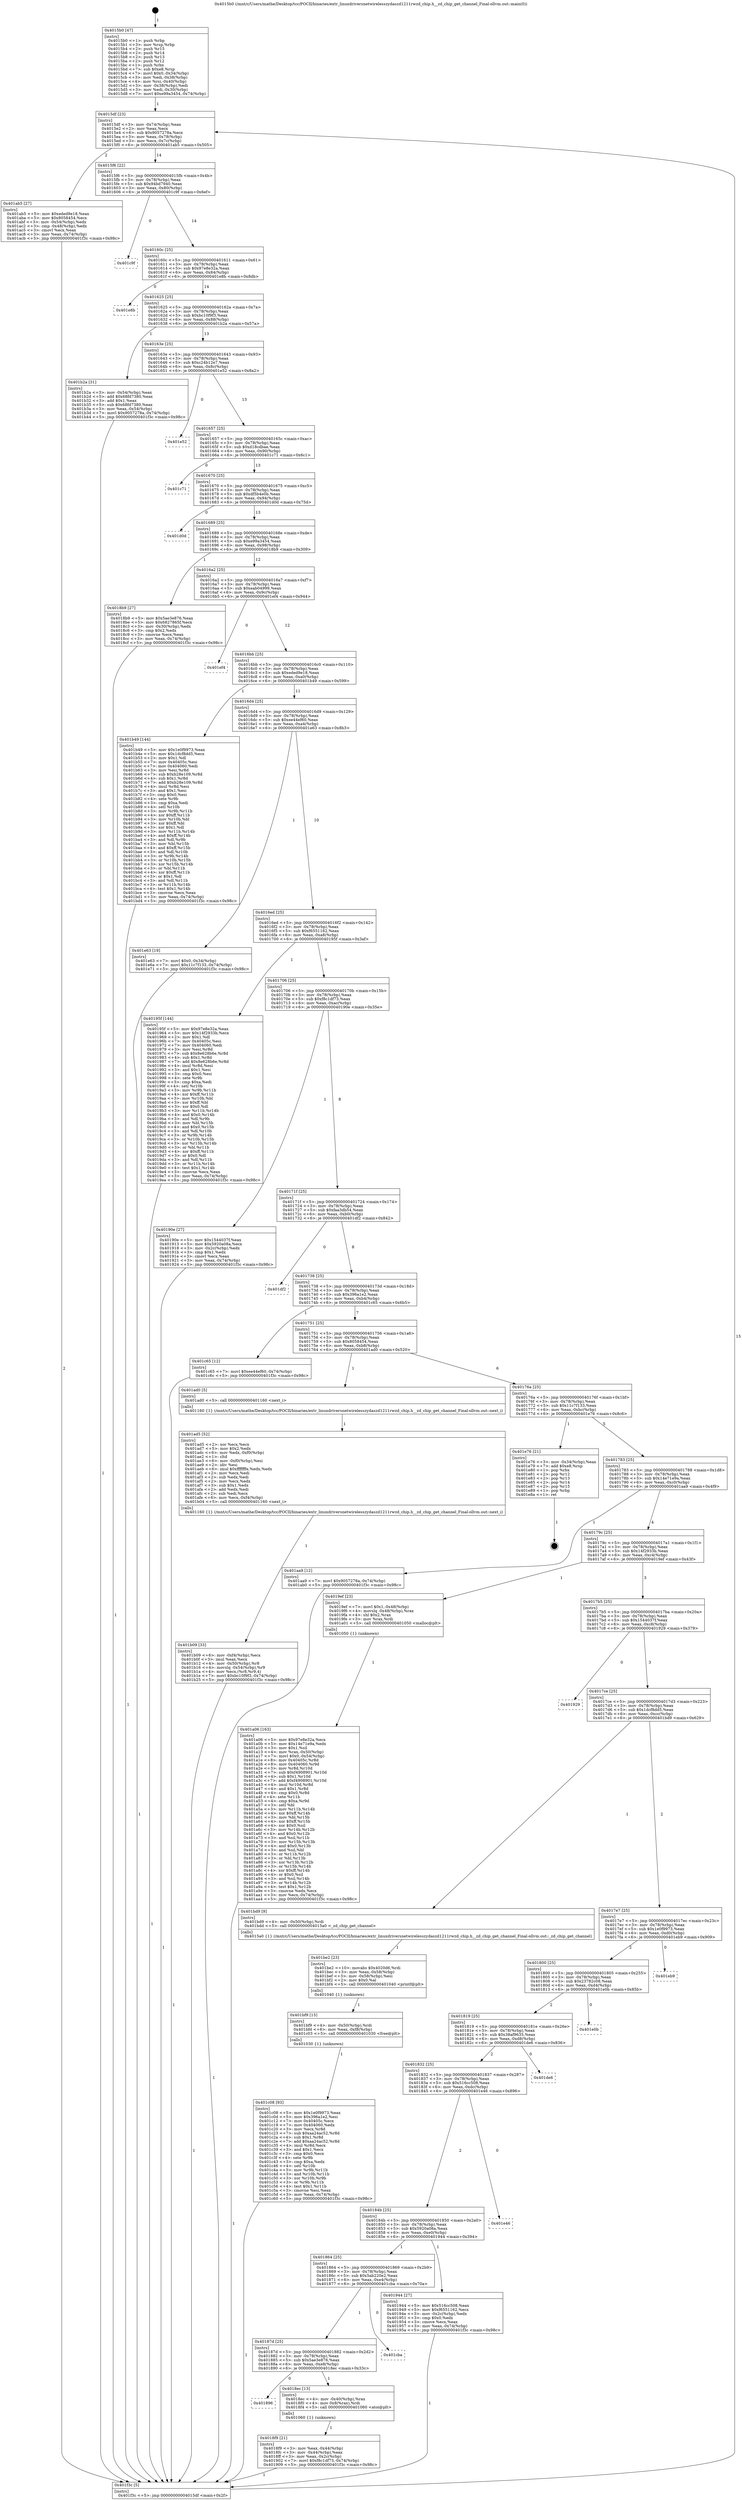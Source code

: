 digraph "0x4015b0" {
  label = "0x4015b0 (/mnt/c/Users/mathe/Desktop/tcc/POCII/binaries/extr_linuxdriversnetwirelesszydaszd1211rwzd_chip.h__zd_chip_get_channel_Final-ollvm.out::main(0))"
  labelloc = "t"
  node[shape=record]

  Entry [label="",width=0.3,height=0.3,shape=circle,fillcolor=black,style=filled]
  "0x4015df" [label="{
     0x4015df [23]\l
     | [instrs]\l
     &nbsp;&nbsp;0x4015df \<+3\>: mov -0x74(%rbp),%eax\l
     &nbsp;&nbsp;0x4015e2 \<+2\>: mov %eax,%ecx\l
     &nbsp;&nbsp;0x4015e4 \<+6\>: sub $0x9057278a,%ecx\l
     &nbsp;&nbsp;0x4015ea \<+3\>: mov %eax,-0x78(%rbp)\l
     &nbsp;&nbsp;0x4015ed \<+3\>: mov %ecx,-0x7c(%rbp)\l
     &nbsp;&nbsp;0x4015f0 \<+6\>: je 0000000000401ab5 \<main+0x505\>\l
  }"]
  "0x401ab5" [label="{
     0x401ab5 [27]\l
     | [instrs]\l
     &nbsp;&nbsp;0x401ab5 \<+5\>: mov $0xeded9e18,%eax\l
     &nbsp;&nbsp;0x401aba \<+5\>: mov $0x8058454,%ecx\l
     &nbsp;&nbsp;0x401abf \<+3\>: mov -0x54(%rbp),%edx\l
     &nbsp;&nbsp;0x401ac2 \<+3\>: cmp -0x48(%rbp),%edx\l
     &nbsp;&nbsp;0x401ac5 \<+3\>: cmovl %ecx,%eax\l
     &nbsp;&nbsp;0x401ac8 \<+3\>: mov %eax,-0x74(%rbp)\l
     &nbsp;&nbsp;0x401acb \<+5\>: jmp 0000000000401f3c \<main+0x98c\>\l
  }"]
  "0x4015f6" [label="{
     0x4015f6 [22]\l
     | [instrs]\l
     &nbsp;&nbsp;0x4015f6 \<+5\>: jmp 00000000004015fb \<main+0x4b\>\l
     &nbsp;&nbsp;0x4015fb \<+3\>: mov -0x78(%rbp),%eax\l
     &nbsp;&nbsp;0x4015fe \<+5\>: sub $0x94bd7940,%eax\l
     &nbsp;&nbsp;0x401603 \<+3\>: mov %eax,-0x80(%rbp)\l
     &nbsp;&nbsp;0x401606 \<+6\>: je 0000000000401c9f \<main+0x6ef\>\l
  }"]
  Exit [label="",width=0.3,height=0.3,shape=circle,fillcolor=black,style=filled,peripheries=2]
  "0x401c9f" [label="{
     0x401c9f\l
  }", style=dashed]
  "0x40160c" [label="{
     0x40160c [25]\l
     | [instrs]\l
     &nbsp;&nbsp;0x40160c \<+5\>: jmp 0000000000401611 \<main+0x61\>\l
     &nbsp;&nbsp;0x401611 \<+3\>: mov -0x78(%rbp),%eax\l
     &nbsp;&nbsp;0x401614 \<+5\>: sub $0x97e8e32a,%eax\l
     &nbsp;&nbsp;0x401619 \<+6\>: mov %eax,-0x84(%rbp)\l
     &nbsp;&nbsp;0x40161f \<+6\>: je 0000000000401e8b \<main+0x8db\>\l
  }"]
  "0x401c08" [label="{
     0x401c08 [93]\l
     | [instrs]\l
     &nbsp;&nbsp;0x401c08 \<+5\>: mov $0x1e0f9973,%eax\l
     &nbsp;&nbsp;0x401c0d \<+5\>: mov $0x396a1e2,%esi\l
     &nbsp;&nbsp;0x401c12 \<+7\>: mov 0x40405c,%ecx\l
     &nbsp;&nbsp;0x401c19 \<+7\>: mov 0x404060,%edx\l
     &nbsp;&nbsp;0x401c20 \<+3\>: mov %ecx,%r8d\l
     &nbsp;&nbsp;0x401c23 \<+7\>: sub $0xaa24ac52,%r8d\l
     &nbsp;&nbsp;0x401c2a \<+4\>: sub $0x1,%r8d\l
     &nbsp;&nbsp;0x401c2e \<+7\>: add $0xaa24ac52,%r8d\l
     &nbsp;&nbsp;0x401c35 \<+4\>: imul %r8d,%ecx\l
     &nbsp;&nbsp;0x401c39 \<+3\>: and $0x1,%ecx\l
     &nbsp;&nbsp;0x401c3c \<+3\>: cmp $0x0,%ecx\l
     &nbsp;&nbsp;0x401c3f \<+4\>: sete %r9b\l
     &nbsp;&nbsp;0x401c43 \<+3\>: cmp $0xa,%edx\l
     &nbsp;&nbsp;0x401c46 \<+4\>: setl %r10b\l
     &nbsp;&nbsp;0x401c4a \<+3\>: mov %r9b,%r11b\l
     &nbsp;&nbsp;0x401c4d \<+3\>: and %r10b,%r11b\l
     &nbsp;&nbsp;0x401c50 \<+3\>: xor %r10b,%r9b\l
     &nbsp;&nbsp;0x401c53 \<+3\>: or %r9b,%r11b\l
     &nbsp;&nbsp;0x401c56 \<+4\>: test $0x1,%r11b\l
     &nbsp;&nbsp;0x401c5a \<+3\>: cmovne %esi,%eax\l
     &nbsp;&nbsp;0x401c5d \<+3\>: mov %eax,-0x74(%rbp)\l
     &nbsp;&nbsp;0x401c60 \<+5\>: jmp 0000000000401f3c \<main+0x98c\>\l
  }"]
  "0x401e8b" [label="{
     0x401e8b\l
  }", style=dashed]
  "0x401625" [label="{
     0x401625 [25]\l
     | [instrs]\l
     &nbsp;&nbsp;0x401625 \<+5\>: jmp 000000000040162a \<main+0x7a\>\l
     &nbsp;&nbsp;0x40162a \<+3\>: mov -0x78(%rbp),%eax\l
     &nbsp;&nbsp;0x40162d \<+5\>: sub $0xbc10f9f3,%eax\l
     &nbsp;&nbsp;0x401632 \<+6\>: mov %eax,-0x88(%rbp)\l
     &nbsp;&nbsp;0x401638 \<+6\>: je 0000000000401b2a \<main+0x57a\>\l
  }"]
  "0x401bf9" [label="{
     0x401bf9 [15]\l
     | [instrs]\l
     &nbsp;&nbsp;0x401bf9 \<+4\>: mov -0x50(%rbp),%rdi\l
     &nbsp;&nbsp;0x401bfd \<+6\>: mov %eax,-0xf8(%rbp)\l
     &nbsp;&nbsp;0x401c03 \<+5\>: call 0000000000401030 \<free@plt\>\l
     | [calls]\l
     &nbsp;&nbsp;0x401030 \{1\} (unknown)\l
  }"]
  "0x401b2a" [label="{
     0x401b2a [31]\l
     | [instrs]\l
     &nbsp;&nbsp;0x401b2a \<+3\>: mov -0x54(%rbp),%eax\l
     &nbsp;&nbsp;0x401b2d \<+5\>: add $0x68fd7380,%eax\l
     &nbsp;&nbsp;0x401b32 \<+3\>: add $0x1,%eax\l
     &nbsp;&nbsp;0x401b35 \<+5\>: sub $0x68fd7380,%eax\l
     &nbsp;&nbsp;0x401b3a \<+3\>: mov %eax,-0x54(%rbp)\l
     &nbsp;&nbsp;0x401b3d \<+7\>: movl $0x9057278a,-0x74(%rbp)\l
     &nbsp;&nbsp;0x401b44 \<+5\>: jmp 0000000000401f3c \<main+0x98c\>\l
  }"]
  "0x40163e" [label="{
     0x40163e [25]\l
     | [instrs]\l
     &nbsp;&nbsp;0x40163e \<+5\>: jmp 0000000000401643 \<main+0x93\>\l
     &nbsp;&nbsp;0x401643 \<+3\>: mov -0x78(%rbp),%eax\l
     &nbsp;&nbsp;0x401646 \<+5\>: sub $0xc24b12e7,%eax\l
     &nbsp;&nbsp;0x40164b \<+6\>: mov %eax,-0x8c(%rbp)\l
     &nbsp;&nbsp;0x401651 \<+6\>: je 0000000000401e52 \<main+0x8a2\>\l
  }"]
  "0x401be2" [label="{
     0x401be2 [23]\l
     | [instrs]\l
     &nbsp;&nbsp;0x401be2 \<+10\>: movabs $0x4020d6,%rdi\l
     &nbsp;&nbsp;0x401bec \<+3\>: mov %eax,-0x58(%rbp)\l
     &nbsp;&nbsp;0x401bef \<+3\>: mov -0x58(%rbp),%esi\l
     &nbsp;&nbsp;0x401bf2 \<+2\>: mov $0x0,%al\l
     &nbsp;&nbsp;0x401bf4 \<+5\>: call 0000000000401040 \<printf@plt\>\l
     | [calls]\l
     &nbsp;&nbsp;0x401040 \{1\} (unknown)\l
  }"]
  "0x401e52" [label="{
     0x401e52\l
  }", style=dashed]
  "0x401657" [label="{
     0x401657 [25]\l
     | [instrs]\l
     &nbsp;&nbsp;0x401657 \<+5\>: jmp 000000000040165c \<main+0xac\>\l
     &nbsp;&nbsp;0x40165c \<+3\>: mov -0x78(%rbp),%eax\l
     &nbsp;&nbsp;0x40165f \<+5\>: sub $0xd18cdbae,%eax\l
     &nbsp;&nbsp;0x401664 \<+6\>: mov %eax,-0x90(%rbp)\l
     &nbsp;&nbsp;0x40166a \<+6\>: je 0000000000401c71 \<main+0x6c1\>\l
  }"]
  "0x401b09" [label="{
     0x401b09 [33]\l
     | [instrs]\l
     &nbsp;&nbsp;0x401b09 \<+6\>: mov -0xf4(%rbp),%ecx\l
     &nbsp;&nbsp;0x401b0f \<+3\>: imul %eax,%ecx\l
     &nbsp;&nbsp;0x401b12 \<+4\>: mov -0x50(%rbp),%r8\l
     &nbsp;&nbsp;0x401b16 \<+4\>: movslq -0x54(%rbp),%r9\l
     &nbsp;&nbsp;0x401b1a \<+4\>: mov %ecx,(%r8,%r9,4)\l
     &nbsp;&nbsp;0x401b1e \<+7\>: movl $0xbc10f9f3,-0x74(%rbp)\l
     &nbsp;&nbsp;0x401b25 \<+5\>: jmp 0000000000401f3c \<main+0x98c\>\l
  }"]
  "0x401c71" [label="{
     0x401c71\l
  }", style=dashed]
  "0x401670" [label="{
     0x401670 [25]\l
     | [instrs]\l
     &nbsp;&nbsp;0x401670 \<+5\>: jmp 0000000000401675 \<main+0xc5\>\l
     &nbsp;&nbsp;0x401675 \<+3\>: mov -0x78(%rbp),%eax\l
     &nbsp;&nbsp;0x401678 \<+5\>: sub $0xdf5b4e0b,%eax\l
     &nbsp;&nbsp;0x40167d \<+6\>: mov %eax,-0x94(%rbp)\l
     &nbsp;&nbsp;0x401683 \<+6\>: je 0000000000401d0d \<main+0x75d\>\l
  }"]
  "0x401ad5" [label="{
     0x401ad5 [52]\l
     | [instrs]\l
     &nbsp;&nbsp;0x401ad5 \<+2\>: xor %ecx,%ecx\l
     &nbsp;&nbsp;0x401ad7 \<+5\>: mov $0x2,%edx\l
     &nbsp;&nbsp;0x401adc \<+6\>: mov %edx,-0xf0(%rbp)\l
     &nbsp;&nbsp;0x401ae2 \<+1\>: cltd\l
     &nbsp;&nbsp;0x401ae3 \<+6\>: mov -0xf0(%rbp),%esi\l
     &nbsp;&nbsp;0x401ae9 \<+2\>: idiv %esi\l
     &nbsp;&nbsp;0x401aeb \<+6\>: imul $0xfffffffe,%edx,%edx\l
     &nbsp;&nbsp;0x401af1 \<+2\>: mov %ecx,%edi\l
     &nbsp;&nbsp;0x401af3 \<+2\>: sub %edx,%edi\l
     &nbsp;&nbsp;0x401af5 \<+2\>: mov %ecx,%edx\l
     &nbsp;&nbsp;0x401af7 \<+3\>: sub $0x1,%edx\l
     &nbsp;&nbsp;0x401afa \<+2\>: add %edx,%edi\l
     &nbsp;&nbsp;0x401afc \<+2\>: sub %edi,%ecx\l
     &nbsp;&nbsp;0x401afe \<+6\>: mov %ecx,-0xf4(%rbp)\l
     &nbsp;&nbsp;0x401b04 \<+5\>: call 0000000000401160 \<next_i\>\l
     | [calls]\l
     &nbsp;&nbsp;0x401160 \{1\} (/mnt/c/Users/mathe/Desktop/tcc/POCII/binaries/extr_linuxdriversnetwirelesszydaszd1211rwzd_chip.h__zd_chip_get_channel_Final-ollvm.out::next_i)\l
  }"]
  "0x401d0d" [label="{
     0x401d0d\l
  }", style=dashed]
  "0x401689" [label="{
     0x401689 [25]\l
     | [instrs]\l
     &nbsp;&nbsp;0x401689 \<+5\>: jmp 000000000040168e \<main+0xde\>\l
     &nbsp;&nbsp;0x40168e \<+3\>: mov -0x78(%rbp),%eax\l
     &nbsp;&nbsp;0x401691 \<+5\>: sub $0xe99a3454,%eax\l
     &nbsp;&nbsp;0x401696 \<+6\>: mov %eax,-0x98(%rbp)\l
     &nbsp;&nbsp;0x40169c \<+6\>: je 00000000004018b9 \<main+0x309\>\l
  }"]
  "0x401a06" [label="{
     0x401a06 [163]\l
     | [instrs]\l
     &nbsp;&nbsp;0x401a06 \<+5\>: mov $0x97e8e32a,%ecx\l
     &nbsp;&nbsp;0x401a0b \<+5\>: mov $0x14e71e9a,%edx\l
     &nbsp;&nbsp;0x401a10 \<+3\>: mov $0x1,%sil\l
     &nbsp;&nbsp;0x401a13 \<+4\>: mov %rax,-0x50(%rbp)\l
     &nbsp;&nbsp;0x401a17 \<+7\>: movl $0x0,-0x54(%rbp)\l
     &nbsp;&nbsp;0x401a1e \<+8\>: mov 0x40405c,%r8d\l
     &nbsp;&nbsp;0x401a26 \<+8\>: mov 0x404060,%r9d\l
     &nbsp;&nbsp;0x401a2e \<+3\>: mov %r8d,%r10d\l
     &nbsp;&nbsp;0x401a31 \<+7\>: sub $0xf4908901,%r10d\l
     &nbsp;&nbsp;0x401a38 \<+4\>: sub $0x1,%r10d\l
     &nbsp;&nbsp;0x401a3c \<+7\>: add $0xf4908901,%r10d\l
     &nbsp;&nbsp;0x401a43 \<+4\>: imul %r10d,%r8d\l
     &nbsp;&nbsp;0x401a47 \<+4\>: and $0x1,%r8d\l
     &nbsp;&nbsp;0x401a4b \<+4\>: cmp $0x0,%r8d\l
     &nbsp;&nbsp;0x401a4f \<+4\>: sete %r11b\l
     &nbsp;&nbsp;0x401a53 \<+4\>: cmp $0xa,%r9d\l
     &nbsp;&nbsp;0x401a57 \<+3\>: setl %bl\l
     &nbsp;&nbsp;0x401a5a \<+3\>: mov %r11b,%r14b\l
     &nbsp;&nbsp;0x401a5d \<+4\>: xor $0xff,%r14b\l
     &nbsp;&nbsp;0x401a61 \<+3\>: mov %bl,%r15b\l
     &nbsp;&nbsp;0x401a64 \<+4\>: xor $0xff,%r15b\l
     &nbsp;&nbsp;0x401a68 \<+4\>: xor $0x0,%sil\l
     &nbsp;&nbsp;0x401a6c \<+3\>: mov %r14b,%r12b\l
     &nbsp;&nbsp;0x401a6f \<+4\>: and $0x0,%r12b\l
     &nbsp;&nbsp;0x401a73 \<+3\>: and %sil,%r11b\l
     &nbsp;&nbsp;0x401a76 \<+3\>: mov %r15b,%r13b\l
     &nbsp;&nbsp;0x401a79 \<+4\>: and $0x0,%r13b\l
     &nbsp;&nbsp;0x401a7d \<+3\>: and %sil,%bl\l
     &nbsp;&nbsp;0x401a80 \<+3\>: or %r11b,%r12b\l
     &nbsp;&nbsp;0x401a83 \<+3\>: or %bl,%r13b\l
     &nbsp;&nbsp;0x401a86 \<+3\>: xor %r13b,%r12b\l
     &nbsp;&nbsp;0x401a89 \<+3\>: or %r15b,%r14b\l
     &nbsp;&nbsp;0x401a8c \<+4\>: xor $0xff,%r14b\l
     &nbsp;&nbsp;0x401a90 \<+4\>: or $0x0,%sil\l
     &nbsp;&nbsp;0x401a94 \<+3\>: and %sil,%r14b\l
     &nbsp;&nbsp;0x401a97 \<+3\>: or %r14b,%r12b\l
     &nbsp;&nbsp;0x401a9a \<+4\>: test $0x1,%r12b\l
     &nbsp;&nbsp;0x401a9e \<+3\>: cmovne %edx,%ecx\l
     &nbsp;&nbsp;0x401aa1 \<+3\>: mov %ecx,-0x74(%rbp)\l
     &nbsp;&nbsp;0x401aa4 \<+5\>: jmp 0000000000401f3c \<main+0x98c\>\l
  }"]
  "0x4018b9" [label="{
     0x4018b9 [27]\l
     | [instrs]\l
     &nbsp;&nbsp;0x4018b9 \<+5\>: mov $0x5ae3e876,%eax\l
     &nbsp;&nbsp;0x4018be \<+5\>: mov $0x6827865f,%ecx\l
     &nbsp;&nbsp;0x4018c3 \<+3\>: mov -0x30(%rbp),%edx\l
     &nbsp;&nbsp;0x4018c6 \<+3\>: cmp $0x2,%edx\l
     &nbsp;&nbsp;0x4018c9 \<+3\>: cmovne %ecx,%eax\l
     &nbsp;&nbsp;0x4018cc \<+3\>: mov %eax,-0x74(%rbp)\l
     &nbsp;&nbsp;0x4018cf \<+5\>: jmp 0000000000401f3c \<main+0x98c\>\l
  }"]
  "0x4016a2" [label="{
     0x4016a2 [25]\l
     | [instrs]\l
     &nbsp;&nbsp;0x4016a2 \<+5\>: jmp 00000000004016a7 \<main+0xf7\>\l
     &nbsp;&nbsp;0x4016a7 \<+3\>: mov -0x78(%rbp),%eax\l
     &nbsp;&nbsp;0x4016aa \<+5\>: sub $0xeab04999,%eax\l
     &nbsp;&nbsp;0x4016af \<+6\>: mov %eax,-0x9c(%rbp)\l
     &nbsp;&nbsp;0x4016b5 \<+6\>: je 0000000000401ef4 \<main+0x944\>\l
  }"]
  "0x401f3c" [label="{
     0x401f3c [5]\l
     | [instrs]\l
     &nbsp;&nbsp;0x401f3c \<+5\>: jmp 00000000004015df \<main+0x2f\>\l
  }"]
  "0x4015b0" [label="{
     0x4015b0 [47]\l
     | [instrs]\l
     &nbsp;&nbsp;0x4015b0 \<+1\>: push %rbp\l
     &nbsp;&nbsp;0x4015b1 \<+3\>: mov %rsp,%rbp\l
     &nbsp;&nbsp;0x4015b4 \<+2\>: push %r15\l
     &nbsp;&nbsp;0x4015b6 \<+2\>: push %r14\l
     &nbsp;&nbsp;0x4015b8 \<+2\>: push %r13\l
     &nbsp;&nbsp;0x4015ba \<+2\>: push %r12\l
     &nbsp;&nbsp;0x4015bc \<+1\>: push %rbx\l
     &nbsp;&nbsp;0x4015bd \<+7\>: sub $0xe8,%rsp\l
     &nbsp;&nbsp;0x4015c4 \<+7\>: movl $0x0,-0x34(%rbp)\l
     &nbsp;&nbsp;0x4015cb \<+3\>: mov %edi,-0x38(%rbp)\l
     &nbsp;&nbsp;0x4015ce \<+4\>: mov %rsi,-0x40(%rbp)\l
     &nbsp;&nbsp;0x4015d2 \<+3\>: mov -0x38(%rbp),%edi\l
     &nbsp;&nbsp;0x4015d5 \<+3\>: mov %edi,-0x30(%rbp)\l
     &nbsp;&nbsp;0x4015d8 \<+7\>: movl $0xe99a3454,-0x74(%rbp)\l
  }"]
  "0x4018f9" [label="{
     0x4018f9 [21]\l
     | [instrs]\l
     &nbsp;&nbsp;0x4018f9 \<+3\>: mov %eax,-0x44(%rbp)\l
     &nbsp;&nbsp;0x4018fc \<+3\>: mov -0x44(%rbp),%eax\l
     &nbsp;&nbsp;0x4018ff \<+3\>: mov %eax,-0x2c(%rbp)\l
     &nbsp;&nbsp;0x401902 \<+7\>: movl $0xf8c1df73,-0x74(%rbp)\l
     &nbsp;&nbsp;0x401909 \<+5\>: jmp 0000000000401f3c \<main+0x98c\>\l
  }"]
  "0x401ef4" [label="{
     0x401ef4\l
  }", style=dashed]
  "0x4016bb" [label="{
     0x4016bb [25]\l
     | [instrs]\l
     &nbsp;&nbsp;0x4016bb \<+5\>: jmp 00000000004016c0 \<main+0x110\>\l
     &nbsp;&nbsp;0x4016c0 \<+3\>: mov -0x78(%rbp),%eax\l
     &nbsp;&nbsp;0x4016c3 \<+5\>: sub $0xeded9e18,%eax\l
     &nbsp;&nbsp;0x4016c8 \<+6\>: mov %eax,-0xa0(%rbp)\l
     &nbsp;&nbsp;0x4016ce \<+6\>: je 0000000000401b49 \<main+0x599\>\l
  }"]
  "0x401896" [label="{
     0x401896\l
  }", style=dashed]
  "0x401b49" [label="{
     0x401b49 [144]\l
     | [instrs]\l
     &nbsp;&nbsp;0x401b49 \<+5\>: mov $0x1e0f9973,%eax\l
     &nbsp;&nbsp;0x401b4e \<+5\>: mov $0x1dcf8dd5,%ecx\l
     &nbsp;&nbsp;0x401b53 \<+2\>: mov $0x1,%dl\l
     &nbsp;&nbsp;0x401b55 \<+7\>: mov 0x40405c,%esi\l
     &nbsp;&nbsp;0x401b5c \<+7\>: mov 0x404060,%edi\l
     &nbsp;&nbsp;0x401b63 \<+3\>: mov %esi,%r8d\l
     &nbsp;&nbsp;0x401b66 \<+7\>: sub $0xb28e109,%r8d\l
     &nbsp;&nbsp;0x401b6d \<+4\>: sub $0x1,%r8d\l
     &nbsp;&nbsp;0x401b71 \<+7\>: add $0xb28e109,%r8d\l
     &nbsp;&nbsp;0x401b78 \<+4\>: imul %r8d,%esi\l
     &nbsp;&nbsp;0x401b7c \<+3\>: and $0x1,%esi\l
     &nbsp;&nbsp;0x401b7f \<+3\>: cmp $0x0,%esi\l
     &nbsp;&nbsp;0x401b82 \<+4\>: sete %r9b\l
     &nbsp;&nbsp;0x401b86 \<+3\>: cmp $0xa,%edi\l
     &nbsp;&nbsp;0x401b89 \<+4\>: setl %r10b\l
     &nbsp;&nbsp;0x401b8d \<+3\>: mov %r9b,%r11b\l
     &nbsp;&nbsp;0x401b90 \<+4\>: xor $0xff,%r11b\l
     &nbsp;&nbsp;0x401b94 \<+3\>: mov %r10b,%bl\l
     &nbsp;&nbsp;0x401b97 \<+3\>: xor $0xff,%bl\l
     &nbsp;&nbsp;0x401b9a \<+3\>: xor $0x1,%dl\l
     &nbsp;&nbsp;0x401b9d \<+3\>: mov %r11b,%r14b\l
     &nbsp;&nbsp;0x401ba0 \<+4\>: and $0xff,%r14b\l
     &nbsp;&nbsp;0x401ba4 \<+3\>: and %dl,%r9b\l
     &nbsp;&nbsp;0x401ba7 \<+3\>: mov %bl,%r15b\l
     &nbsp;&nbsp;0x401baa \<+4\>: and $0xff,%r15b\l
     &nbsp;&nbsp;0x401bae \<+3\>: and %dl,%r10b\l
     &nbsp;&nbsp;0x401bb1 \<+3\>: or %r9b,%r14b\l
     &nbsp;&nbsp;0x401bb4 \<+3\>: or %r10b,%r15b\l
     &nbsp;&nbsp;0x401bb7 \<+3\>: xor %r15b,%r14b\l
     &nbsp;&nbsp;0x401bba \<+3\>: or %bl,%r11b\l
     &nbsp;&nbsp;0x401bbd \<+4\>: xor $0xff,%r11b\l
     &nbsp;&nbsp;0x401bc1 \<+3\>: or $0x1,%dl\l
     &nbsp;&nbsp;0x401bc4 \<+3\>: and %dl,%r11b\l
     &nbsp;&nbsp;0x401bc7 \<+3\>: or %r11b,%r14b\l
     &nbsp;&nbsp;0x401bca \<+4\>: test $0x1,%r14b\l
     &nbsp;&nbsp;0x401bce \<+3\>: cmovne %ecx,%eax\l
     &nbsp;&nbsp;0x401bd1 \<+3\>: mov %eax,-0x74(%rbp)\l
     &nbsp;&nbsp;0x401bd4 \<+5\>: jmp 0000000000401f3c \<main+0x98c\>\l
  }"]
  "0x4016d4" [label="{
     0x4016d4 [25]\l
     | [instrs]\l
     &nbsp;&nbsp;0x4016d4 \<+5\>: jmp 00000000004016d9 \<main+0x129\>\l
     &nbsp;&nbsp;0x4016d9 \<+3\>: mov -0x78(%rbp),%eax\l
     &nbsp;&nbsp;0x4016dc \<+5\>: sub $0xee44ef60,%eax\l
     &nbsp;&nbsp;0x4016e1 \<+6\>: mov %eax,-0xa4(%rbp)\l
     &nbsp;&nbsp;0x4016e7 \<+6\>: je 0000000000401e63 \<main+0x8b3\>\l
  }"]
  "0x4018ec" [label="{
     0x4018ec [13]\l
     | [instrs]\l
     &nbsp;&nbsp;0x4018ec \<+4\>: mov -0x40(%rbp),%rax\l
     &nbsp;&nbsp;0x4018f0 \<+4\>: mov 0x8(%rax),%rdi\l
     &nbsp;&nbsp;0x4018f4 \<+5\>: call 0000000000401060 \<atoi@plt\>\l
     | [calls]\l
     &nbsp;&nbsp;0x401060 \{1\} (unknown)\l
  }"]
  "0x401e63" [label="{
     0x401e63 [19]\l
     | [instrs]\l
     &nbsp;&nbsp;0x401e63 \<+7\>: movl $0x0,-0x34(%rbp)\l
     &nbsp;&nbsp;0x401e6a \<+7\>: movl $0x11c7f133,-0x74(%rbp)\l
     &nbsp;&nbsp;0x401e71 \<+5\>: jmp 0000000000401f3c \<main+0x98c\>\l
  }"]
  "0x4016ed" [label="{
     0x4016ed [25]\l
     | [instrs]\l
     &nbsp;&nbsp;0x4016ed \<+5\>: jmp 00000000004016f2 \<main+0x142\>\l
     &nbsp;&nbsp;0x4016f2 \<+3\>: mov -0x78(%rbp),%eax\l
     &nbsp;&nbsp;0x4016f5 \<+5\>: sub $0xf6551162,%eax\l
     &nbsp;&nbsp;0x4016fa \<+6\>: mov %eax,-0xa8(%rbp)\l
     &nbsp;&nbsp;0x401700 \<+6\>: je 000000000040195f \<main+0x3af\>\l
  }"]
  "0x40187d" [label="{
     0x40187d [25]\l
     | [instrs]\l
     &nbsp;&nbsp;0x40187d \<+5\>: jmp 0000000000401882 \<main+0x2d2\>\l
     &nbsp;&nbsp;0x401882 \<+3\>: mov -0x78(%rbp),%eax\l
     &nbsp;&nbsp;0x401885 \<+5\>: sub $0x5ae3e876,%eax\l
     &nbsp;&nbsp;0x40188a \<+6\>: mov %eax,-0xe8(%rbp)\l
     &nbsp;&nbsp;0x401890 \<+6\>: je 00000000004018ec \<main+0x33c\>\l
  }"]
  "0x40195f" [label="{
     0x40195f [144]\l
     | [instrs]\l
     &nbsp;&nbsp;0x40195f \<+5\>: mov $0x97e8e32a,%eax\l
     &nbsp;&nbsp;0x401964 \<+5\>: mov $0x14f2933b,%ecx\l
     &nbsp;&nbsp;0x401969 \<+2\>: mov $0x1,%dl\l
     &nbsp;&nbsp;0x40196b \<+7\>: mov 0x40405c,%esi\l
     &nbsp;&nbsp;0x401972 \<+7\>: mov 0x404060,%edi\l
     &nbsp;&nbsp;0x401979 \<+3\>: mov %esi,%r8d\l
     &nbsp;&nbsp;0x40197c \<+7\>: sub $0x8e628b6e,%r8d\l
     &nbsp;&nbsp;0x401983 \<+4\>: sub $0x1,%r8d\l
     &nbsp;&nbsp;0x401987 \<+7\>: add $0x8e628b6e,%r8d\l
     &nbsp;&nbsp;0x40198e \<+4\>: imul %r8d,%esi\l
     &nbsp;&nbsp;0x401992 \<+3\>: and $0x1,%esi\l
     &nbsp;&nbsp;0x401995 \<+3\>: cmp $0x0,%esi\l
     &nbsp;&nbsp;0x401998 \<+4\>: sete %r9b\l
     &nbsp;&nbsp;0x40199c \<+3\>: cmp $0xa,%edi\l
     &nbsp;&nbsp;0x40199f \<+4\>: setl %r10b\l
     &nbsp;&nbsp;0x4019a3 \<+3\>: mov %r9b,%r11b\l
     &nbsp;&nbsp;0x4019a6 \<+4\>: xor $0xff,%r11b\l
     &nbsp;&nbsp;0x4019aa \<+3\>: mov %r10b,%bl\l
     &nbsp;&nbsp;0x4019ad \<+3\>: xor $0xff,%bl\l
     &nbsp;&nbsp;0x4019b0 \<+3\>: xor $0x0,%dl\l
     &nbsp;&nbsp;0x4019b3 \<+3\>: mov %r11b,%r14b\l
     &nbsp;&nbsp;0x4019b6 \<+4\>: and $0x0,%r14b\l
     &nbsp;&nbsp;0x4019ba \<+3\>: and %dl,%r9b\l
     &nbsp;&nbsp;0x4019bd \<+3\>: mov %bl,%r15b\l
     &nbsp;&nbsp;0x4019c0 \<+4\>: and $0x0,%r15b\l
     &nbsp;&nbsp;0x4019c4 \<+3\>: and %dl,%r10b\l
     &nbsp;&nbsp;0x4019c7 \<+3\>: or %r9b,%r14b\l
     &nbsp;&nbsp;0x4019ca \<+3\>: or %r10b,%r15b\l
     &nbsp;&nbsp;0x4019cd \<+3\>: xor %r15b,%r14b\l
     &nbsp;&nbsp;0x4019d0 \<+3\>: or %bl,%r11b\l
     &nbsp;&nbsp;0x4019d3 \<+4\>: xor $0xff,%r11b\l
     &nbsp;&nbsp;0x4019d7 \<+3\>: or $0x0,%dl\l
     &nbsp;&nbsp;0x4019da \<+3\>: and %dl,%r11b\l
     &nbsp;&nbsp;0x4019dd \<+3\>: or %r11b,%r14b\l
     &nbsp;&nbsp;0x4019e0 \<+4\>: test $0x1,%r14b\l
     &nbsp;&nbsp;0x4019e4 \<+3\>: cmovne %ecx,%eax\l
     &nbsp;&nbsp;0x4019e7 \<+3\>: mov %eax,-0x74(%rbp)\l
     &nbsp;&nbsp;0x4019ea \<+5\>: jmp 0000000000401f3c \<main+0x98c\>\l
  }"]
  "0x401706" [label="{
     0x401706 [25]\l
     | [instrs]\l
     &nbsp;&nbsp;0x401706 \<+5\>: jmp 000000000040170b \<main+0x15b\>\l
     &nbsp;&nbsp;0x40170b \<+3\>: mov -0x78(%rbp),%eax\l
     &nbsp;&nbsp;0x40170e \<+5\>: sub $0xf8c1df73,%eax\l
     &nbsp;&nbsp;0x401713 \<+6\>: mov %eax,-0xac(%rbp)\l
     &nbsp;&nbsp;0x401719 \<+6\>: je 000000000040190e \<main+0x35e\>\l
  }"]
  "0x401cba" [label="{
     0x401cba\l
  }", style=dashed]
  "0x40190e" [label="{
     0x40190e [27]\l
     | [instrs]\l
     &nbsp;&nbsp;0x40190e \<+5\>: mov $0x1544037f,%eax\l
     &nbsp;&nbsp;0x401913 \<+5\>: mov $0x5920a08a,%ecx\l
     &nbsp;&nbsp;0x401918 \<+3\>: mov -0x2c(%rbp),%edx\l
     &nbsp;&nbsp;0x40191b \<+3\>: cmp $0x1,%edx\l
     &nbsp;&nbsp;0x40191e \<+3\>: cmovl %ecx,%eax\l
     &nbsp;&nbsp;0x401921 \<+3\>: mov %eax,-0x74(%rbp)\l
     &nbsp;&nbsp;0x401924 \<+5\>: jmp 0000000000401f3c \<main+0x98c\>\l
  }"]
  "0x40171f" [label="{
     0x40171f [25]\l
     | [instrs]\l
     &nbsp;&nbsp;0x40171f \<+5\>: jmp 0000000000401724 \<main+0x174\>\l
     &nbsp;&nbsp;0x401724 \<+3\>: mov -0x78(%rbp),%eax\l
     &nbsp;&nbsp;0x401727 \<+5\>: sub $0xfaa3db54,%eax\l
     &nbsp;&nbsp;0x40172c \<+6\>: mov %eax,-0xb0(%rbp)\l
     &nbsp;&nbsp;0x401732 \<+6\>: je 0000000000401df2 \<main+0x842\>\l
  }"]
  "0x401864" [label="{
     0x401864 [25]\l
     | [instrs]\l
     &nbsp;&nbsp;0x401864 \<+5\>: jmp 0000000000401869 \<main+0x2b9\>\l
     &nbsp;&nbsp;0x401869 \<+3\>: mov -0x78(%rbp),%eax\l
     &nbsp;&nbsp;0x40186c \<+5\>: sub $0x5ab220e2,%eax\l
     &nbsp;&nbsp;0x401871 \<+6\>: mov %eax,-0xe4(%rbp)\l
     &nbsp;&nbsp;0x401877 \<+6\>: je 0000000000401cba \<main+0x70a\>\l
  }"]
  "0x401df2" [label="{
     0x401df2\l
  }", style=dashed]
  "0x401738" [label="{
     0x401738 [25]\l
     | [instrs]\l
     &nbsp;&nbsp;0x401738 \<+5\>: jmp 000000000040173d \<main+0x18d\>\l
     &nbsp;&nbsp;0x40173d \<+3\>: mov -0x78(%rbp),%eax\l
     &nbsp;&nbsp;0x401740 \<+5\>: sub $0x396a1e2,%eax\l
     &nbsp;&nbsp;0x401745 \<+6\>: mov %eax,-0xb4(%rbp)\l
     &nbsp;&nbsp;0x40174b \<+6\>: je 0000000000401c65 \<main+0x6b5\>\l
  }"]
  "0x401944" [label="{
     0x401944 [27]\l
     | [instrs]\l
     &nbsp;&nbsp;0x401944 \<+5\>: mov $0x516cc508,%eax\l
     &nbsp;&nbsp;0x401949 \<+5\>: mov $0xf6551162,%ecx\l
     &nbsp;&nbsp;0x40194e \<+3\>: mov -0x2c(%rbp),%edx\l
     &nbsp;&nbsp;0x401951 \<+3\>: cmp $0x0,%edx\l
     &nbsp;&nbsp;0x401954 \<+3\>: cmove %ecx,%eax\l
     &nbsp;&nbsp;0x401957 \<+3\>: mov %eax,-0x74(%rbp)\l
     &nbsp;&nbsp;0x40195a \<+5\>: jmp 0000000000401f3c \<main+0x98c\>\l
  }"]
  "0x401c65" [label="{
     0x401c65 [12]\l
     | [instrs]\l
     &nbsp;&nbsp;0x401c65 \<+7\>: movl $0xee44ef60,-0x74(%rbp)\l
     &nbsp;&nbsp;0x401c6c \<+5\>: jmp 0000000000401f3c \<main+0x98c\>\l
  }"]
  "0x401751" [label="{
     0x401751 [25]\l
     | [instrs]\l
     &nbsp;&nbsp;0x401751 \<+5\>: jmp 0000000000401756 \<main+0x1a6\>\l
     &nbsp;&nbsp;0x401756 \<+3\>: mov -0x78(%rbp),%eax\l
     &nbsp;&nbsp;0x401759 \<+5\>: sub $0x8058454,%eax\l
     &nbsp;&nbsp;0x40175e \<+6\>: mov %eax,-0xb8(%rbp)\l
     &nbsp;&nbsp;0x401764 \<+6\>: je 0000000000401ad0 \<main+0x520\>\l
  }"]
  "0x40184b" [label="{
     0x40184b [25]\l
     | [instrs]\l
     &nbsp;&nbsp;0x40184b \<+5\>: jmp 0000000000401850 \<main+0x2a0\>\l
     &nbsp;&nbsp;0x401850 \<+3\>: mov -0x78(%rbp),%eax\l
     &nbsp;&nbsp;0x401853 \<+5\>: sub $0x5920a08a,%eax\l
     &nbsp;&nbsp;0x401858 \<+6\>: mov %eax,-0xe0(%rbp)\l
     &nbsp;&nbsp;0x40185e \<+6\>: je 0000000000401944 \<main+0x394\>\l
  }"]
  "0x401ad0" [label="{
     0x401ad0 [5]\l
     | [instrs]\l
     &nbsp;&nbsp;0x401ad0 \<+5\>: call 0000000000401160 \<next_i\>\l
     | [calls]\l
     &nbsp;&nbsp;0x401160 \{1\} (/mnt/c/Users/mathe/Desktop/tcc/POCII/binaries/extr_linuxdriversnetwirelesszydaszd1211rwzd_chip.h__zd_chip_get_channel_Final-ollvm.out::next_i)\l
  }"]
  "0x40176a" [label="{
     0x40176a [25]\l
     | [instrs]\l
     &nbsp;&nbsp;0x40176a \<+5\>: jmp 000000000040176f \<main+0x1bf\>\l
     &nbsp;&nbsp;0x40176f \<+3\>: mov -0x78(%rbp),%eax\l
     &nbsp;&nbsp;0x401772 \<+5\>: sub $0x11c7f133,%eax\l
     &nbsp;&nbsp;0x401777 \<+6\>: mov %eax,-0xbc(%rbp)\l
     &nbsp;&nbsp;0x40177d \<+6\>: je 0000000000401e76 \<main+0x8c6\>\l
  }"]
  "0x401e46" [label="{
     0x401e46\l
  }", style=dashed]
  "0x401e76" [label="{
     0x401e76 [21]\l
     | [instrs]\l
     &nbsp;&nbsp;0x401e76 \<+3\>: mov -0x34(%rbp),%eax\l
     &nbsp;&nbsp;0x401e79 \<+7\>: add $0xe8,%rsp\l
     &nbsp;&nbsp;0x401e80 \<+1\>: pop %rbx\l
     &nbsp;&nbsp;0x401e81 \<+2\>: pop %r12\l
     &nbsp;&nbsp;0x401e83 \<+2\>: pop %r13\l
     &nbsp;&nbsp;0x401e85 \<+2\>: pop %r14\l
     &nbsp;&nbsp;0x401e87 \<+2\>: pop %r15\l
     &nbsp;&nbsp;0x401e89 \<+1\>: pop %rbp\l
     &nbsp;&nbsp;0x401e8a \<+1\>: ret\l
  }"]
  "0x401783" [label="{
     0x401783 [25]\l
     | [instrs]\l
     &nbsp;&nbsp;0x401783 \<+5\>: jmp 0000000000401788 \<main+0x1d8\>\l
     &nbsp;&nbsp;0x401788 \<+3\>: mov -0x78(%rbp),%eax\l
     &nbsp;&nbsp;0x40178b \<+5\>: sub $0x14e71e9a,%eax\l
     &nbsp;&nbsp;0x401790 \<+6\>: mov %eax,-0xc0(%rbp)\l
     &nbsp;&nbsp;0x401796 \<+6\>: je 0000000000401aa9 \<main+0x4f9\>\l
  }"]
  "0x401832" [label="{
     0x401832 [25]\l
     | [instrs]\l
     &nbsp;&nbsp;0x401832 \<+5\>: jmp 0000000000401837 \<main+0x287\>\l
     &nbsp;&nbsp;0x401837 \<+3\>: mov -0x78(%rbp),%eax\l
     &nbsp;&nbsp;0x40183a \<+5\>: sub $0x516cc508,%eax\l
     &nbsp;&nbsp;0x40183f \<+6\>: mov %eax,-0xdc(%rbp)\l
     &nbsp;&nbsp;0x401845 \<+6\>: je 0000000000401e46 \<main+0x896\>\l
  }"]
  "0x401aa9" [label="{
     0x401aa9 [12]\l
     | [instrs]\l
     &nbsp;&nbsp;0x401aa9 \<+7\>: movl $0x9057278a,-0x74(%rbp)\l
     &nbsp;&nbsp;0x401ab0 \<+5\>: jmp 0000000000401f3c \<main+0x98c\>\l
  }"]
  "0x40179c" [label="{
     0x40179c [25]\l
     | [instrs]\l
     &nbsp;&nbsp;0x40179c \<+5\>: jmp 00000000004017a1 \<main+0x1f1\>\l
     &nbsp;&nbsp;0x4017a1 \<+3\>: mov -0x78(%rbp),%eax\l
     &nbsp;&nbsp;0x4017a4 \<+5\>: sub $0x14f2933b,%eax\l
     &nbsp;&nbsp;0x4017a9 \<+6\>: mov %eax,-0xc4(%rbp)\l
     &nbsp;&nbsp;0x4017af \<+6\>: je 00000000004019ef \<main+0x43f\>\l
  }"]
  "0x401de6" [label="{
     0x401de6\l
  }", style=dashed]
  "0x4019ef" [label="{
     0x4019ef [23]\l
     | [instrs]\l
     &nbsp;&nbsp;0x4019ef \<+7\>: movl $0x1,-0x48(%rbp)\l
     &nbsp;&nbsp;0x4019f6 \<+4\>: movslq -0x48(%rbp),%rax\l
     &nbsp;&nbsp;0x4019fa \<+4\>: shl $0x2,%rax\l
     &nbsp;&nbsp;0x4019fe \<+3\>: mov %rax,%rdi\l
     &nbsp;&nbsp;0x401a01 \<+5\>: call 0000000000401050 \<malloc@plt\>\l
     | [calls]\l
     &nbsp;&nbsp;0x401050 \{1\} (unknown)\l
  }"]
  "0x4017b5" [label="{
     0x4017b5 [25]\l
     | [instrs]\l
     &nbsp;&nbsp;0x4017b5 \<+5\>: jmp 00000000004017ba \<main+0x20a\>\l
     &nbsp;&nbsp;0x4017ba \<+3\>: mov -0x78(%rbp),%eax\l
     &nbsp;&nbsp;0x4017bd \<+5\>: sub $0x1544037f,%eax\l
     &nbsp;&nbsp;0x4017c2 \<+6\>: mov %eax,-0xc8(%rbp)\l
     &nbsp;&nbsp;0x4017c8 \<+6\>: je 0000000000401929 \<main+0x379\>\l
  }"]
  "0x401819" [label="{
     0x401819 [25]\l
     | [instrs]\l
     &nbsp;&nbsp;0x401819 \<+5\>: jmp 000000000040181e \<main+0x26e\>\l
     &nbsp;&nbsp;0x40181e \<+3\>: mov -0x78(%rbp),%eax\l
     &nbsp;&nbsp;0x401821 \<+5\>: sub $0x38af9635,%eax\l
     &nbsp;&nbsp;0x401826 \<+6\>: mov %eax,-0xd8(%rbp)\l
     &nbsp;&nbsp;0x40182c \<+6\>: je 0000000000401de6 \<main+0x836\>\l
  }"]
  "0x401929" [label="{
     0x401929\l
  }", style=dashed]
  "0x4017ce" [label="{
     0x4017ce [25]\l
     | [instrs]\l
     &nbsp;&nbsp;0x4017ce \<+5\>: jmp 00000000004017d3 \<main+0x223\>\l
     &nbsp;&nbsp;0x4017d3 \<+3\>: mov -0x78(%rbp),%eax\l
     &nbsp;&nbsp;0x4017d6 \<+5\>: sub $0x1dcf8dd5,%eax\l
     &nbsp;&nbsp;0x4017db \<+6\>: mov %eax,-0xcc(%rbp)\l
     &nbsp;&nbsp;0x4017e1 \<+6\>: je 0000000000401bd9 \<main+0x629\>\l
  }"]
  "0x401e0b" [label="{
     0x401e0b\l
  }", style=dashed]
  "0x401bd9" [label="{
     0x401bd9 [9]\l
     | [instrs]\l
     &nbsp;&nbsp;0x401bd9 \<+4\>: mov -0x50(%rbp),%rdi\l
     &nbsp;&nbsp;0x401bdd \<+5\>: call 00000000004015a0 \<_zd_chip_get_channel\>\l
     | [calls]\l
     &nbsp;&nbsp;0x4015a0 \{1\} (/mnt/c/Users/mathe/Desktop/tcc/POCII/binaries/extr_linuxdriversnetwirelesszydaszd1211rwzd_chip.h__zd_chip_get_channel_Final-ollvm.out::_zd_chip_get_channel)\l
  }"]
  "0x4017e7" [label="{
     0x4017e7 [25]\l
     | [instrs]\l
     &nbsp;&nbsp;0x4017e7 \<+5\>: jmp 00000000004017ec \<main+0x23c\>\l
     &nbsp;&nbsp;0x4017ec \<+3\>: mov -0x78(%rbp),%eax\l
     &nbsp;&nbsp;0x4017ef \<+5\>: sub $0x1e0f9973,%eax\l
     &nbsp;&nbsp;0x4017f4 \<+6\>: mov %eax,-0xd0(%rbp)\l
     &nbsp;&nbsp;0x4017fa \<+6\>: je 0000000000401eb9 \<main+0x909\>\l
  }"]
  "0x401800" [label="{
     0x401800 [25]\l
     | [instrs]\l
     &nbsp;&nbsp;0x401800 \<+5\>: jmp 0000000000401805 \<main+0x255\>\l
     &nbsp;&nbsp;0x401805 \<+3\>: mov -0x78(%rbp),%eax\l
     &nbsp;&nbsp;0x401808 \<+5\>: sub $0x23782c08,%eax\l
     &nbsp;&nbsp;0x40180d \<+6\>: mov %eax,-0xd4(%rbp)\l
     &nbsp;&nbsp;0x401813 \<+6\>: je 0000000000401e0b \<main+0x85b\>\l
  }"]
  "0x401eb9" [label="{
     0x401eb9\l
  }", style=dashed]
  Entry -> "0x4015b0" [label=" 1"]
  "0x4015df" -> "0x401ab5" [label=" 2"]
  "0x4015df" -> "0x4015f6" [label=" 14"]
  "0x401e76" -> Exit [label=" 1"]
  "0x4015f6" -> "0x401c9f" [label=" 0"]
  "0x4015f6" -> "0x40160c" [label=" 14"]
  "0x401e63" -> "0x401f3c" [label=" 1"]
  "0x40160c" -> "0x401e8b" [label=" 0"]
  "0x40160c" -> "0x401625" [label=" 14"]
  "0x401c65" -> "0x401f3c" [label=" 1"]
  "0x401625" -> "0x401b2a" [label=" 1"]
  "0x401625" -> "0x40163e" [label=" 13"]
  "0x401c08" -> "0x401f3c" [label=" 1"]
  "0x40163e" -> "0x401e52" [label=" 0"]
  "0x40163e" -> "0x401657" [label=" 13"]
  "0x401bf9" -> "0x401c08" [label=" 1"]
  "0x401657" -> "0x401c71" [label=" 0"]
  "0x401657" -> "0x401670" [label=" 13"]
  "0x401be2" -> "0x401bf9" [label=" 1"]
  "0x401670" -> "0x401d0d" [label=" 0"]
  "0x401670" -> "0x401689" [label=" 13"]
  "0x401bd9" -> "0x401be2" [label=" 1"]
  "0x401689" -> "0x4018b9" [label=" 1"]
  "0x401689" -> "0x4016a2" [label=" 12"]
  "0x4018b9" -> "0x401f3c" [label=" 1"]
  "0x4015b0" -> "0x4015df" [label=" 1"]
  "0x401f3c" -> "0x4015df" [label=" 15"]
  "0x401b49" -> "0x401f3c" [label=" 1"]
  "0x4016a2" -> "0x401ef4" [label=" 0"]
  "0x4016a2" -> "0x4016bb" [label=" 12"]
  "0x401b2a" -> "0x401f3c" [label=" 1"]
  "0x4016bb" -> "0x401b49" [label=" 1"]
  "0x4016bb" -> "0x4016d4" [label=" 11"]
  "0x401b09" -> "0x401f3c" [label=" 1"]
  "0x4016d4" -> "0x401e63" [label=" 1"]
  "0x4016d4" -> "0x4016ed" [label=" 10"]
  "0x401ad5" -> "0x401b09" [label=" 1"]
  "0x4016ed" -> "0x40195f" [label=" 1"]
  "0x4016ed" -> "0x401706" [label=" 9"]
  "0x401ab5" -> "0x401f3c" [label=" 2"]
  "0x401706" -> "0x40190e" [label=" 1"]
  "0x401706" -> "0x40171f" [label=" 8"]
  "0x401aa9" -> "0x401f3c" [label=" 1"]
  "0x40171f" -> "0x401df2" [label=" 0"]
  "0x40171f" -> "0x401738" [label=" 8"]
  "0x4019ef" -> "0x401a06" [label=" 1"]
  "0x401738" -> "0x401c65" [label=" 1"]
  "0x401738" -> "0x401751" [label=" 7"]
  "0x40195f" -> "0x401f3c" [label=" 1"]
  "0x401751" -> "0x401ad0" [label=" 1"]
  "0x401751" -> "0x40176a" [label=" 6"]
  "0x40190e" -> "0x401f3c" [label=" 1"]
  "0x40176a" -> "0x401e76" [label=" 1"]
  "0x40176a" -> "0x401783" [label=" 5"]
  "0x4018f9" -> "0x401f3c" [label=" 1"]
  "0x401783" -> "0x401aa9" [label=" 1"]
  "0x401783" -> "0x40179c" [label=" 4"]
  "0x40187d" -> "0x401896" [label=" 0"]
  "0x40179c" -> "0x4019ef" [label=" 1"]
  "0x40179c" -> "0x4017b5" [label=" 3"]
  "0x40187d" -> "0x4018ec" [label=" 1"]
  "0x4017b5" -> "0x401929" [label=" 0"]
  "0x4017b5" -> "0x4017ce" [label=" 3"]
  "0x401864" -> "0x40187d" [label=" 1"]
  "0x4017ce" -> "0x401bd9" [label=" 1"]
  "0x4017ce" -> "0x4017e7" [label=" 2"]
  "0x401864" -> "0x401cba" [label=" 0"]
  "0x4017e7" -> "0x401eb9" [label=" 0"]
  "0x4017e7" -> "0x401800" [label=" 2"]
  "0x401a06" -> "0x401f3c" [label=" 1"]
  "0x401800" -> "0x401e0b" [label=" 0"]
  "0x401800" -> "0x401819" [label=" 2"]
  "0x401ad0" -> "0x401ad5" [label=" 1"]
  "0x401819" -> "0x401de6" [label=" 0"]
  "0x401819" -> "0x401832" [label=" 2"]
  "0x4018ec" -> "0x4018f9" [label=" 1"]
  "0x401832" -> "0x401e46" [label=" 0"]
  "0x401832" -> "0x40184b" [label=" 2"]
  "0x401944" -> "0x401f3c" [label=" 1"]
  "0x40184b" -> "0x401944" [label=" 1"]
  "0x40184b" -> "0x401864" [label=" 1"]
}
